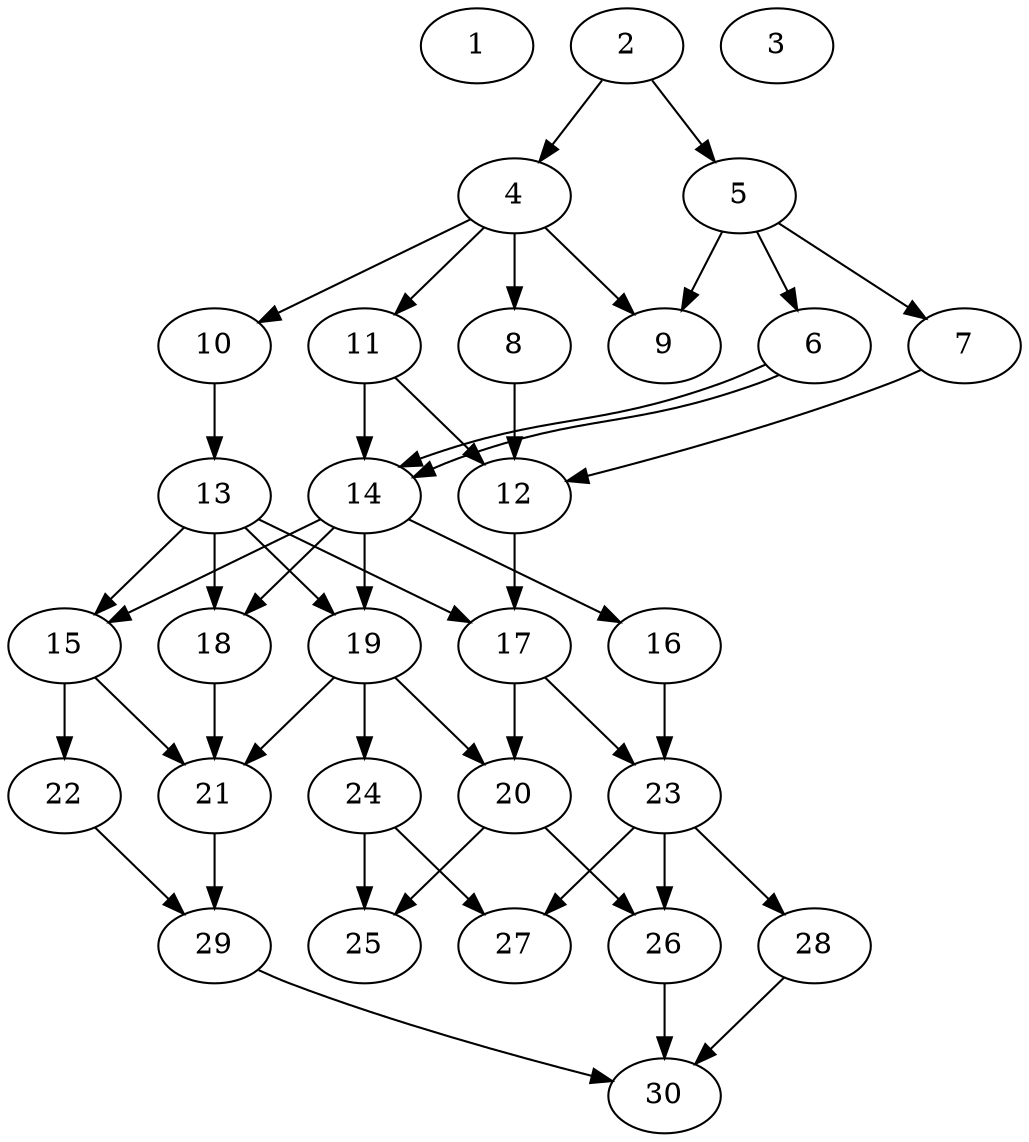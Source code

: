 // DAG automatically generated by daggen at Thu Oct  3 14:04:17 2019
// ./daggen --dot -n 30 --ccr 0.3 --fat 0.5 --regular 0.5 --density 0.6 --mindata 5242880 --maxdata 52428800 
digraph G {
  1 [size="51858773", alpha="0.18", expect_size="15557632"] 
  2 [size="138806613", alpha="0.12", expect_size="41641984"] 
  2 -> 4 [size ="41641984"]
  2 -> 5 [size ="41641984"]
  3 [size="36205227", alpha="0.01", expect_size="10861568"] 
  4 [size="34447360", alpha="0.09", expect_size="10334208"] 
  4 -> 8 [size ="10334208"]
  4 -> 9 [size ="10334208"]
  4 -> 10 [size ="10334208"]
  4 -> 11 [size ="10334208"]
  5 [size="140161707", alpha="0.15", expect_size="42048512"] 
  5 -> 6 [size ="42048512"]
  5 -> 7 [size ="42048512"]
  5 -> 9 [size ="42048512"]
  6 [size="29863253", alpha="0.04", expect_size="8958976"] 
  6 -> 14 [size ="8958976"]
  6 -> 14 [size ="8958976"]
  7 [size="130136747", alpha="0.03", expect_size="39041024"] 
  7 -> 12 [size ="39041024"]
  8 [size="20736000", alpha="0.07", expect_size="6220800"] 
  8 -> 12 [size ="6220800"]
  9 [size="34075307", alpha="0.12", expect_size="10222592"] 
  10 [size="125904213", alpha="0.03", expect_size="37771264"] 
  10 -> 13 [size ="37771264"]
  11 [size="173028693", alpha="0.16", expect_size="51908608"] 
  11 -> 12 [size ="51908608"]
  11 -> 14 [size ="51908608"]
  12 [size="154248533", alpha="0.00", expect_size="46274560"] 
  12 -> 17 [size ="46274560"]
  13 [size="90217813", alpha="0.10", expect_size="27065344"] 
  13 -> 15 [size ="27065344"]
  13 -> 17 [size ="27065344"]
  13 -> 18 [size ="27065344"]
  13 -> 19 [size ="27065344"]
  14 [size="99887787", alpha="0.09", expect_size="29966336"] 
  14 -> 15 [size ="29966336"]
  14 -> 16 [size ="29966336"]
  14 -> 18 [size ="29966336"]
  14 -> 19 [size ="29966336"]
  15 [size="170106880", alpha="0.12", expect_size="51032064"] 
  15 -> 21 [size ="51032064"]
  15 -> 22 [size ="51032064"]
  16 [size="127976107", alpha="0.07", expect_size="38392832"] 
  16 -> 23 [size ="38392832"]
  17 [size="158078293", alpha="0.05", expect_size="47423488"] 
  17 -> 20 [size ="47423488"]
  17 -> 23 [size ="47423488"]
  18 [size="24432640", alpha="0.16", expect_size="7329792"] 
  18 -> 21 [size ="7329792"]
  19 [size="79028907", alpha="0.03", expect_size="23708672"] 
  19 -> 20 [size ="23708672"]
  19 -> 21 [size ="23708672"]
  19 -> 24 [size ="23708672"]
  20 [size="171465387", alpha="0.02", expect_size="51439616"] 
  20 -> 25 [size ="51439616"]
  20 -> 26 [size ="51439616"]
  21 [size="40181760", alpha="0.05", expect_size="12054528"] 
  21 -> 29 [size ="12054528"]
  22 [size="163952640", alpha="0.04", expect_size="49185792"] 
  22 -> 29 [size ="49185792"]
  23 [size="165809493", alpha="0.05", expect_size="49742848"] 
  23 -> 26 [size ="49742848"]
  23 -> 27 [size ="49742848"]
  23 -> 28 [size ="49742848"]
  24 [size="86702080", alpha="0.08", expect_size="26010624"] 
  24 -> 25 [size ="26010624"]
  24 -> 27 [size ="26010624"]
  25 [size="160095573", alpha="0.07", expect_size="48028672"] 
  26 [size="97682773", alpha="0.08", expect_size="29304832"] 
  26 -> 30 [size ="29304832"]
  27 [size="150603093", alpha="0.03", expect_size="45180928"] 
  28 [size="32003413", alpha="0.18", expect_size="9601024"] 
  28 -> 30 [size ="9601024"]
  29 [size="159242240", alpha="0.15", expect_size="47772672"] 
  29 -> 30 [size ="47772672"]
  30 [size="22845440", alpha="0.07", expect_size="6853632"] 
}
